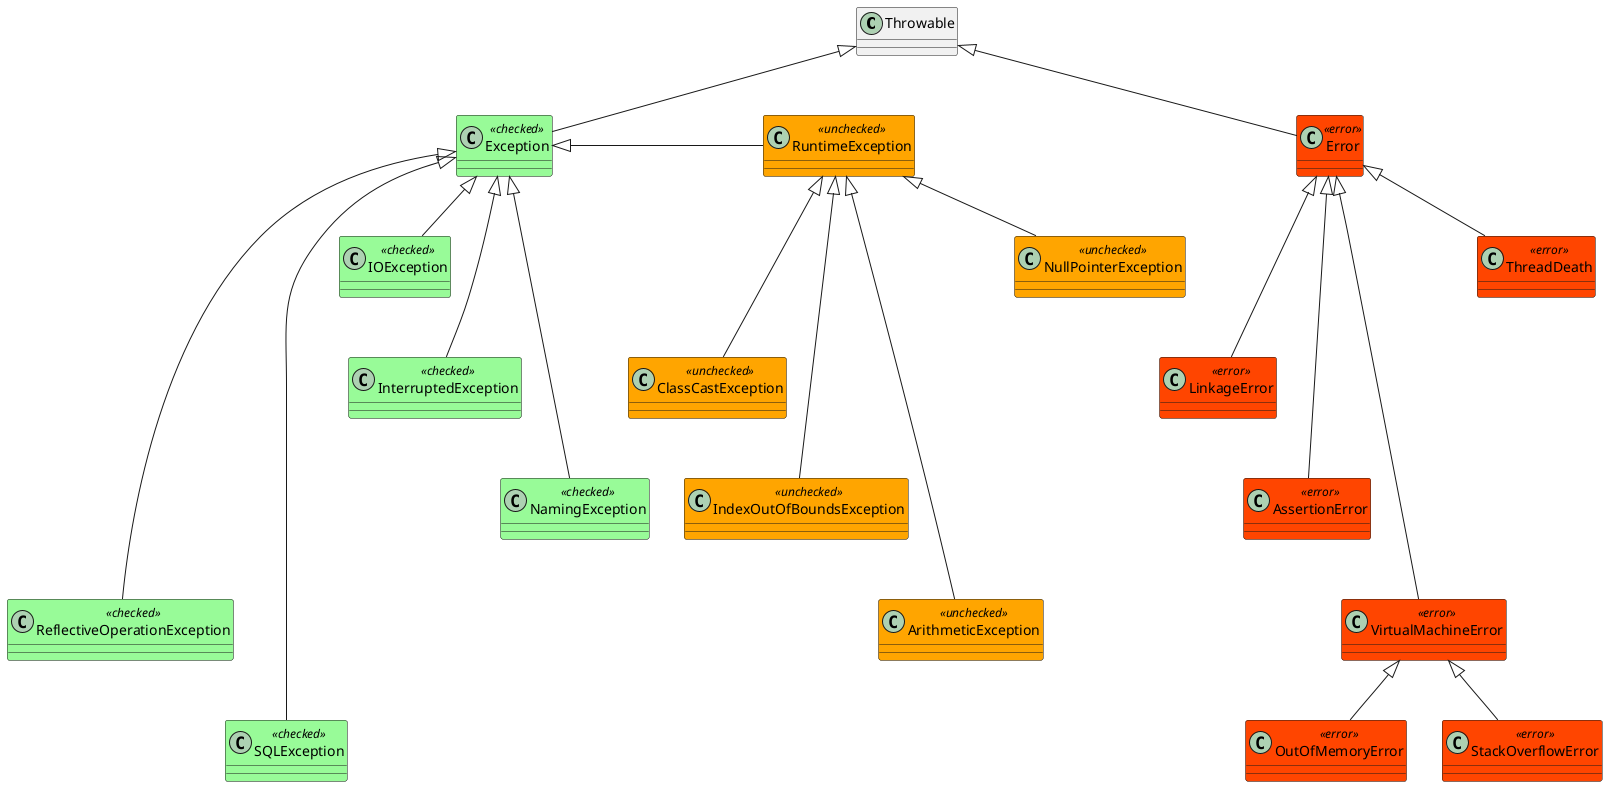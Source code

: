 @startuml

skinparam class {
BackgroundColor<<error>> orangered
BackgroundColor<<unchecked>> orange
BackgroundColor<<checked>> palegreen
}

class Throwable

class Error << error >>
class ThreadDeath << error >>
class LinkageError << error >>
class AssertionError << error >>
class VirtualMachineError << error >>
class StackOverflowError << error >>
class OutOfMemoryError << error >>

class Exception<<checked>>
class IOException<<checked>>
class InterruptedException<<checked>>
class NamingException<<checked>>
class ReflectiveOperationException<<checked>>
class SQLException<<checked>>

class RuntimeException<<unchecked>>
class NullPointerException<<unchecked>>
class ClassCastException<<unchecked>>
class IndexOutOfBoundsException<<unchecked>>
class ArithmeticException<<unchecked>>

Throwable <|--down Error
Throwable <|--down Exception

Error <|--down ThreadDeath
Error <|---down LinkageError
Error <|----down AssertionError
Error <|-----down VirtualMachineError
VirtualMachineError <|--down StackOverflowError
VirtualMachineError <|--down OutOfMemoryError

Exception <|--right RuntimeException
Exception <|--down IOException
Exception <|---down InterruptedException
Exception <|----down NamingException
Exception <|-----down ReflectiveOperationException
Exception <|------down SQLException

RuntimeException <|--down NullPointerException
RuntimeException <|---down ClassCastException
RuntimeException <|----down IndexOutOfBoundsException
RuntimeException <|-----down ArithmeticException

@enduml